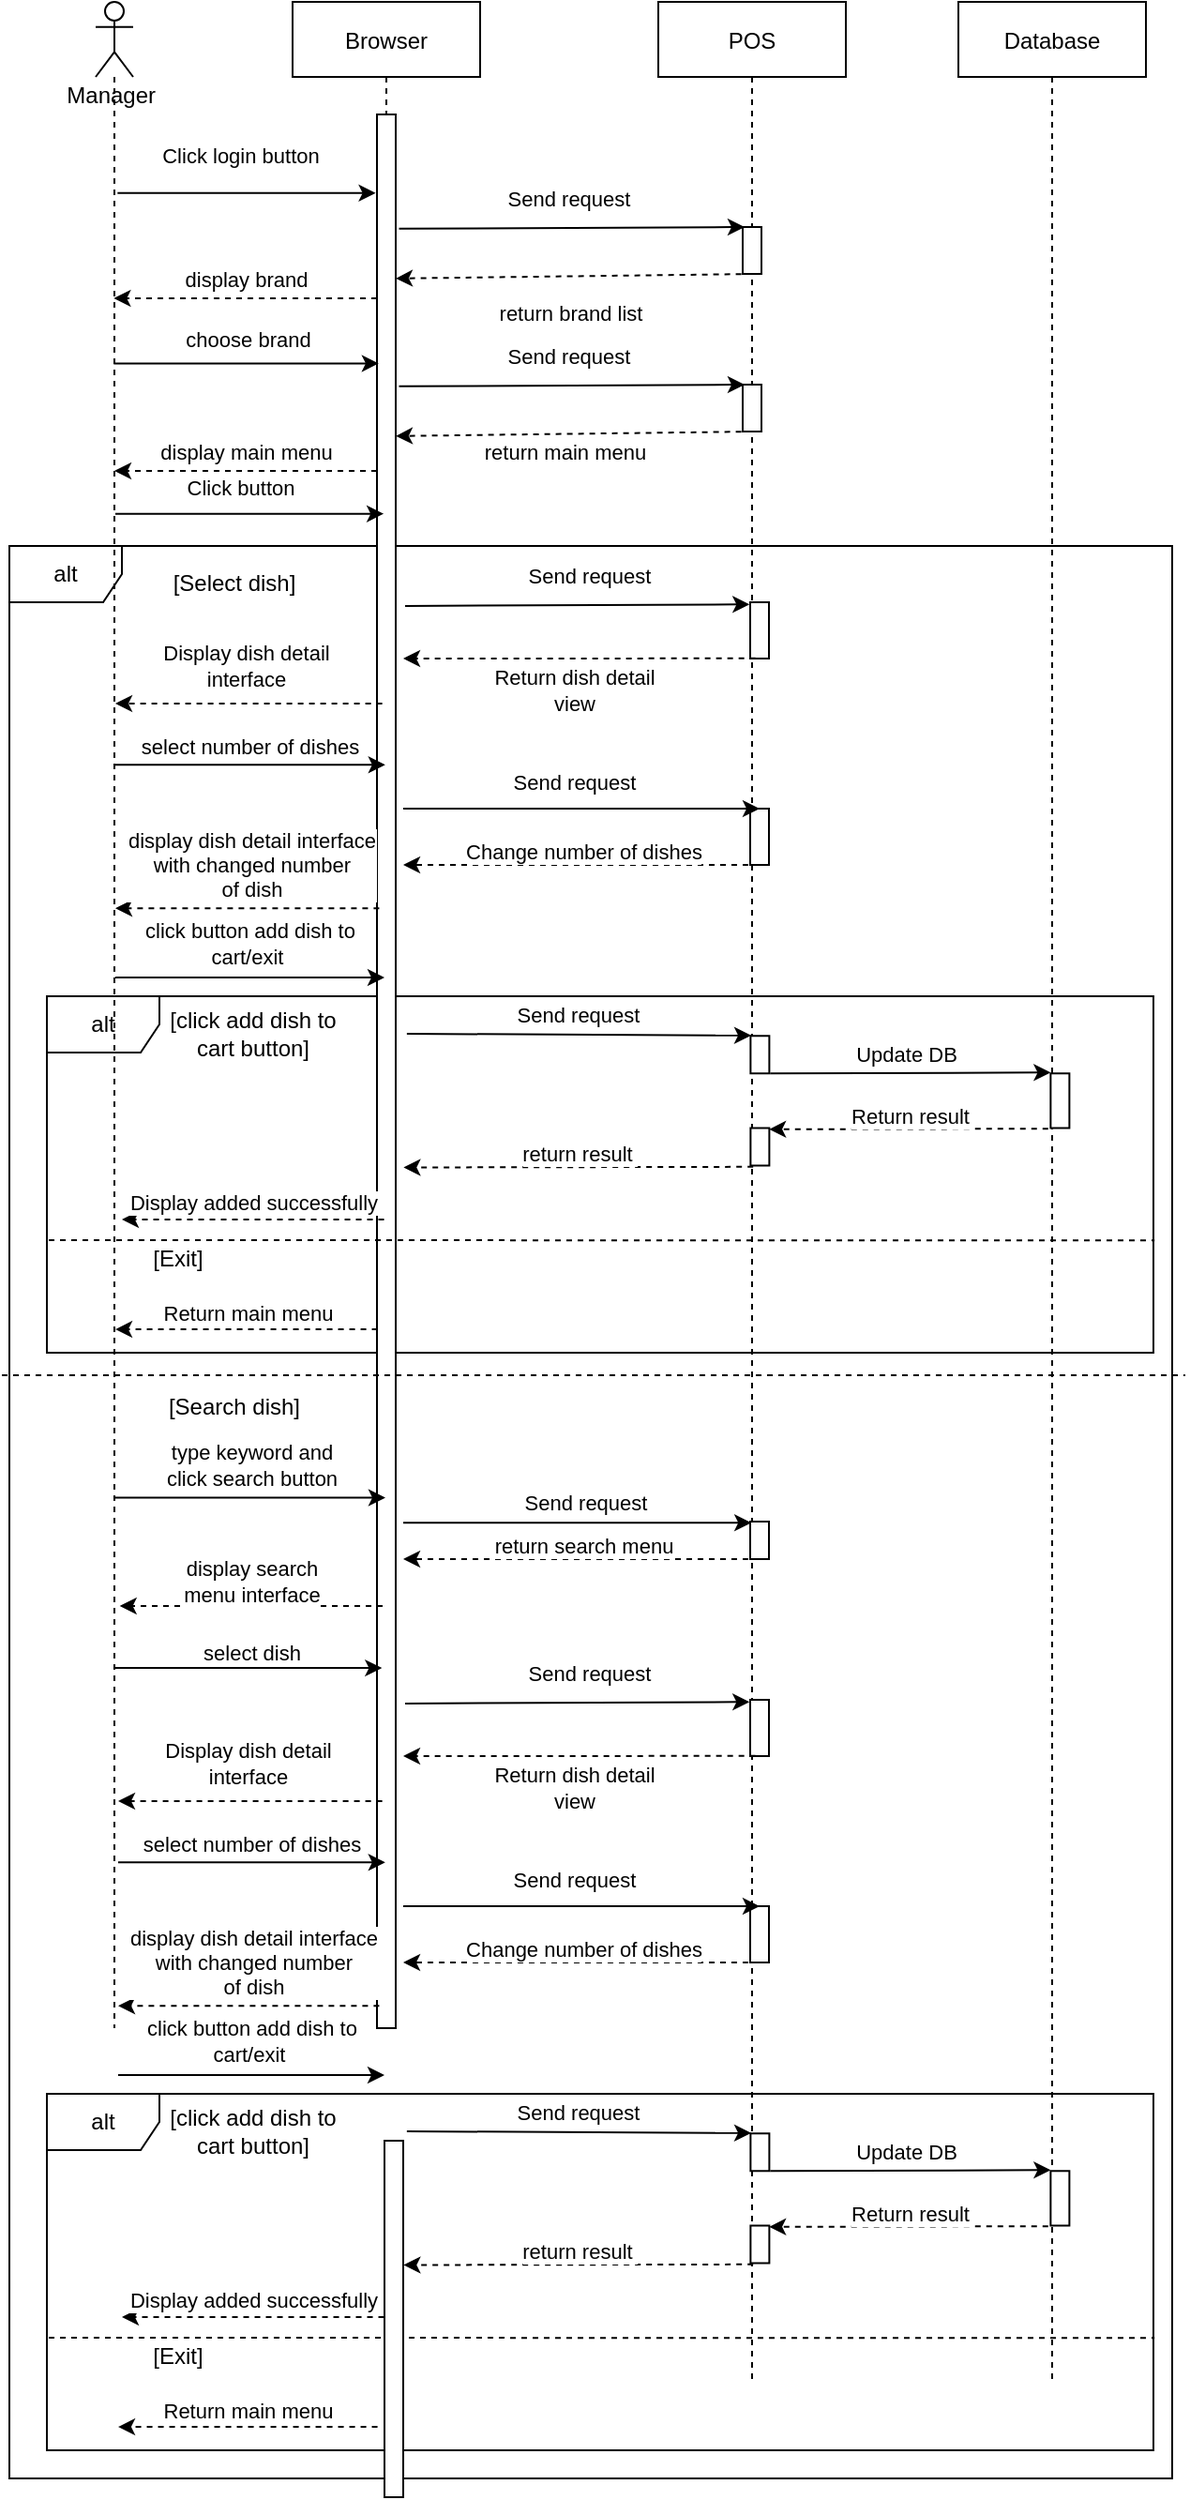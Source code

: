 <mxfile version="15.3.7" type="device"><diagram id="DckB4nuGk5ELqM3ua0jQ" name="Page-1"><mxGraphModel dx="780" dy="348" grid="1" gridSize="10" guides="1" tooltips="1" connect="1" arrows="1" fold="1" page="1" pageScale="1" pageWidth="827" pageHeight="1169" math="0" shadow="0"><root><mxCell id="0"/><mxCell id="1" parent="0"/><mxCell id="jEDP_OkD4eN_FcjyAq89-56" value="alt" style="shape=umlFrame;whiteSpace=wrap;html=1;width=60;height=30;" parent="1" vertex="1"><mxGeometry x="54" y="300" width="620" height="1030" as="geometry"/></mxCell><mxCell id="jEDP_OkD4eN_FcjyAq89-57" value="alt" style="shape=umlFrame;whiteSpace=wrap;html=1;resizeHeight=0;" parent="1" vertex="1"><mxGeometry x="74" y="540" width="590" height="190" as="geometry"/></mxCell><mxCell id="jEDP_OkD4eN_FcjyAq89-58" value="Browser" style="shape=umlLifeline;perimeter=lifelinePerimeter;container=1;collapsible=0;recursiveResize=0;rounded=0;shadow=0;strokeWidth=1;" parent="1" vertex="1"><mxGeometry x="205" y="10" width="100" height="1080" as="geometry"/></mxCell><mxCell id="jEDP_OkD4eN_FcjyAq89-59" value="" style="points=[];perimeter=orthogonalPerimeter;rounded=0;shadow=0;strokeWidth=1;resizeHeight=0;" parent="jEDP_OkD4eN_FcjyAq89-58" vertex="1"><mxGeometry x="45" y="60" width="10" height="1020" as="geometry"/></mxCell><mxCell id="jEDP_OkD4eN_FcjyAq89-60" value="display search &lt;br&gt;menu interface" style="endArrow=classic;html=1;dashed=1;" parent="jEDP_OkD4eN_FcjyAq89-58" edge="1"><mxGeometry x="-0.015" y="-13" width="50" height="50" relative="1" as="geometry"><mxPoint x="48" y="855" as="sourcePoint"/><mxPoint x="-92.167" y="855" as="targetPoint"/><mxPoint x="-1" as="offset"/></mxGeometry></mxCell><mxCell id="jEDP_OkD4eN_FcjyAq89-62" value="Manager&amp;nbsp;" style="shape=umlLifeline;participant=umlActor;perimeter=lifelinePerimeter;whiteSpace=wrap;html=1;container=1;collapsible=0;recursiveResize=0;verticalAlign=top;spacingTop=36;outlineConnect=0;size=40;" parent="1" vertex="1"><mxGeometry x="100" y="10" width="20" height="1080" as="geometry"/></mxCell><mxCell id="jEDP_OkD4eN_FcjyAq89-64" value="choose brand" style="endArrow=classic;html=1;entryX=0.093;entryY=0.135;entryDx=0;entryDy=0;entryPerimeter=0;" parent="1" edge="1"><mxGeometry x="0.015" y="13" width="50" height="50" relative="1" as="geometry"><mxPoint x="109.667" y="202.7" as="sourcePoint"/><mxPoint x="250.93" y="202.7" as="targetPoint"/><mxPoint as="offset"/></mxGeometry></mxCell><mxCell id="jEDP_OkD4eN_FcjyAq89-65" value="POS" style="shape=umlLifeline;perimeter=lifelinePerimeter;container=1;collapsible=0;recursiveResize=0;rounded=0;shadow=0;strokeWidth=1;" parent="1" vertex="1"><mxGeometry x="400" y="10" width="100" height="1270" as="geometry"/></mxCell><mxCell id="jEDP_OkD4eN_FcjyAq89-66" value="" style="points=[];perimeter=orthogonalPerimeter;rounded=0;shadow=0;strokeWidth=1;" parent="jEDP_OkD4eN_FcjyAq89-65" vertex="1"><mxGeometry x="45" y="120" width="10" height="25" as="geometry"/></mxCell><mxCell id="jEDP_OkD4eN_FcjyAq89-67" value="" style="points=[];perimeter=orthogonalPerimeter;rounded=0;shadow=0;strokeWidth=1;" parent="jEDP_OkD4eN_FcjyAq89-65" vertex="1"><mxGeometry x="49" y="320" width="10" height="30" as="geometry"/></mxCell><mxCell id="jEDP_OkD4eN_FcjyAq89-68" value="" style="points=[];perimeter=orthogonalPerimeter;rounded=0;shadow=0;strokeWidth=1;" parent="jEDP_OkD4eN_FcjyAq89-65" vertex="1"><mxGeometry x="49.19" y="551.13" width="10" height="20" as="geometry"/></mxCell><mxCell id="jEDP_OkD4eN_FcjyAq89-69" value="" style="points=[];perimeter=orthogonalPerimeter;rounded=0;shadow=0;strokeWidth=1;" parent="jEDP_OkD4eN_FcjyAq89-65" vertex="1"><mxGeometry x="49.19" y="600.25" width="10" height="20" as="geometry"/></mxCell><mxCell id="jEDP_OkD4eN_FcjyAq89-70" value="" style="points=[];perimeter=orthogonalPerimeter;rounded=0;shadow=0;strokeWidth=1;" parent="jEDP_OkD4eN_FcjyAq89-65" vertex="1"><mxGeometry x="49" y="430" width="10" height="30" as="geometry"/></mxCell><mxCell id="jEDP_OkD4eN_FcjyAq89-71" value="" style="points=[];perimeter=orthogonalPerimeter;rounded=0;shadow=0;strokeWidth=1;" parent="jEDP_OkD4eN_FcjyAq89-65" vertex="1"><mxGeometry x="49" y="810" width="10" height="20" as="geometry"/></mxCell><mxCell id="Xt17N9RlJqFQV2dW6_10-2" value="" style="points=[];perimeter=orthogonalPerimeter;rounded=0;shadow=0;strokeWidth=1;" vertex="1" parent="jEDP_OkD4eN_FcjyAq89-65"><mxGeometry x="45" y="204" width="10" height="25" as="geometry"/></mxCell><mxCell id="Xt17N9RlJqFQV2dW6_10-3" value="Send request" style="endArrow=classic;html=1;entryX=0.1;entryY=0;entryDx=0;entryDy=0;entryPerimeter=0;exitX=1.176;exitY=0.045;exitDx=0;exitDy=0;exitPerimeter=0;" edge="1" parent="jEDP_OkD4eN_FcjyAq89-65" target="Xt17N9RlJqFQV2dW6_10-2"><mxGeometry x="-0.023" y="15" width="50" height="50" relative="1" as="geometry"><mxPoint x="-138.24" y="204.9" as="sourcePoint"/><mxPoint x="128" y="206" as="targetPoint"/><mxPoint as="offset"/></mxGeometry></mxCell><mxCell id="Xt17N9RlJqFQV2dW6_10-4" value="return main menu" style="endArrow=classic;html=1;exitX=-0.07;exitY=1.004;exitDx=0;exitDy=0;exitPerimeter=0;dashed=1;entryX=1;entryY=0.071;entryDx=0;entryDy=0;entryPerimeter=0;" edge="1" parent="jEDP_OkD4eN_FcjyAq89-65" source="Xt17N9RlJqFQV2dW6_10-2"><mxGeometry x="0.025" y="10" width="50" height="50" relative="1" as="geometry"><mxPoint x="150" y="249" as="sourcePoint"/><mxPoint x="-140" y="231.42" as="targetPoint"/><mxPoint as="offset"/></mxGeometry></mxCell><mxCell id="jEDP_OkD4eN_FcjyAq89-73" value="Database" style="shape=umlLifeline;perimeter=lifelinePerimeter;container=1;collapsible=0;recursiveResize=0;rounded=0;shadow=0;strokeWidth=1;" parent="1" vertex="1"><mxGeometry x="560" y="10" width="100" height="1270" as="geometry"/></mxCell><mxCell id="jEDP_OkD4eN_FcjyAq89-74" value="" style="points=[];perimeter=orthogonalPerimeter;rounded=0;shadow=0;strokeWidth=1;" parent="jEDP_OkD4eN_FcjyAq89-73" vertex="1"><mxGeometry x="49.19" y="571.13" width="10" height="29.12" as="geometry"/></mxCell><mxCell id="jEDP_OkD4eN_FcjyAq89-75" value="Send request" style="endArrow=classic;html=1;entryX=0.1;entryY=0;entryDx=0;entryDy=0;entryPerimeter=0;exitX=1.176;exitY=0.045;exitDx=0;exitDy=0;exitPerimeter=0;" parent="1" target="jEDP_OkD4eN_FcjyAq89-66" edge="1"><mxGeometry x="-0.023" y="15" width="50" height="50" relative="1" as="geometry"><mxPoint x="261.76" y="130.9" as="sourcePoint"/><mxPoint x="528" y="132" as="targetPoint"/><mxPoint as="offset"/></mxGeometry></mxCell><mxCell id="jEDP_OkD4eN_FcjyAq89-76" value="return brand list" style="endArrow=classic;html=1;exitX=-0.07;exitY=1.004;exitDx=0;exitDy=0;exitPerimeter=0;dashed=1;entryX=1;entryY=0.071;entryDx=0;entryDy=0;entryPerimeter=0;" parent="1" source="jEDP_OkD4eN_FcjyAq89-66" edge="1"><mxGeometry x="-0.005" y="20" width="50" height="50" relative="1" as="geometry"><mxPoint x="550" y="175" as="sourcePoint"/><mxPoint x="260" y="157.42" as="targetPoint"/><mxPoint as="offset"/></mxGeometry></mxCell><mxCell id="jEDP_OkD4eN_FcjyAq89-77" value="Click&amp;nbsp;button" style="endArrow=classic;html=1;entryX=-0.043;entryY=0.142;entryDx=0;entryDy=0;entryPerimeter=0;" parent="1" edge="1"><mxGeometry x="-0.076" y="14" width="50" height="50" relative="1" as="geometry"><mxPoint x="110.5" y="282.84" as="sourcePoint"/><mxPoint x="253.57" y="282.84" as="targetPoint"/><mxPoint as="offset"/></mxGeometry></mxCell><mxCell id="jEDP_OkD4eN_FcjyAq89-78" value="[Select dish]" style="text;html=1;strokeColor=none;fillColor=none;align=center;verticalAlign=middle;whiteSpace=wrap;rounded=0;" parent="1" vertex="1"><mxGeometry x="129" y="310" width="90" height="20" as="geometry"/></mxCell><mxCell id="jEDP_OkD4eN_FcjyAq89-79" value="Send request" style="endArrow=classic;html=1;entryX=-0.038;entryY=0.038;entryDx=0;entryDy=0;entryPerimeter=0;exitX=1.1;exitY=0.198;exitDx=0;exitDy=0;exitPerimeter=0;" parent="1" target="jEDP_OkD4eN_FcjyAq89-67" edge="1"><mxGeometry x="0.074" y="16" width="50" height="50" relative="1" as="geometry"><mxPoint x="265" y="331.96" as="sourcePoint"/><mxPoint x="594" y="436" as="targetPoint"/><mxPoint as="offset"/></mxGeometry></mxCell><mxCell id="jEDP_OkD4eN_FcjyAq89-80" value="Return dish detail&lt;br&gt;view" style="endArrow=classic;html=1;exitX=0.283;exitY=0.997;exitDx=0;exitDy=0;exitPerimeter=0;dashed=1;" parent="1" source="jEDP_OkD4eN_FcjyAq89-67" edge="1"><mxGeometry x="0.025" y="17" width="50" height="50" relative="1" as="geometry"><mxPoint x="603.63" y="470.0" as="sourcePoint"/><mxPoint x="264" y="360" as="targetPoint"/><mxPoint as="offset"/></mxGeometry></mxCell><mxCell id="jEDP_OkD4eN_FcjyAq89-81" value="Display dish detail&lt;br&gt;interface" style="endArrow=classic;html=1;dashed=1;exitX=-0.12;exitY=0.249;exitDx=0;exitDy=0;exitPerimeter=0;" parent="1" edge="1"><mxGeometry x="0.024" y="-20" width="50" height="50" relative="1" as="geometry"><mxPoint x="252.8" y="383.98" as="sourcePoint"/><mxPoint x="110.5" y="383.98" as="targetPoint"/><mxPoint as="offset"/></mxGeometry></mxCell><mxCell id="jEDP_OkD4eN_FcjyAq89-82" value="select number of dishes" style="endArrow=classic;html=1;entryX=0.04;entryY=0.281;entryDx=0;entryDy=0;entryPerimeter=0;" parent="1" edge="1"><mxGeometry x="-0.009" y="10" width="50" height="50" relative="1" as="geometry"><mxPoint x="110.5" y="416.62" as="sourcePoint"/><mxPoint x="254.4" y="416.62" as="targetPoint"/><mxPoint as="offset"/></mxGeometry></mxCell><mxCell id="jEDP_OkD4eN_FcjyAq89-83" value="Send request" style="endArrow=classic;html=1;entryX=0.033;entryY=-0.011;entryDx=0;entryDy=0;entryPerimeter=0;exitX=1.176;exitY=0.475;exitDx=0;exitDy=0;exitPerimeter=0;" parent="1" target="jEDP_OkD4eN_FcjyAq89-68" edge="1"><mxGeometry x="-0.009" y="10" width="50" height="50" relative="1" as="geometry"><mxPoint x="265.95" y="560" as="sourcePoint"/><mxPoint x="594.19" y="720.13" as="targetPoint"/><mxPoint as="offset"/></mxGeometry></mxCell><mxCell id="jEDP_OkD4eN_FcjyAq89-84" value="Update DB" style="endArrow=classic;html=1;exitX=1.047;exitY=1.002;exitDx=0;exitDy=0;exitPerimeter=0;entryX=0;entryY=-0.017;entryDx=0;entryDy=0;entryPerimeter=0;" parent="1" source="jEDP_OkD4eN_FcjyAq89-68" target="jEDP_OkD4eN_FcjyAq89-74" edge="1"><mxGeometry x="-0.033" y="10" width="50" height="50" relative="1" as="geometry"><mxPoint x="464.19" y="801.13" as="sourcePoint"/><mxPoint x="604.19" y="741.13" as="targetPoint"/><mxPoint as="offset"/></mxGeometry></mxCell><mxCell id="jEDP_OkD4eN_FcjyAq89-85" value="Return result" style="endArrow=classic;html=1;dashed=1;exitX=-0.13;exitY=1.011;exitDx=0;exitDy=0;exitPerimeter=0;entryX=0.989;entryY=0.033;entryDx=0;entryDy=0;entryPerimeter=0;" parent="1" source="jEDP_OkD4eN_FcjyAq89-74" target="jEDP_OkD4eN_FcjyAq89-69" edge="1"><mxGeometry x="-0.008" y="-7" width="50" height="50" relative="1" as="geometry"><mxPoint x="534.19" y="781.13" as="sourcePoint"/><mxPoint x="474.19" y="778.13" as="targetPoint"/><mxPoint as="offset"/></mxGeometry></mxCell><mxCell id="jEDP_OkD4eN_FcjyAq89-86" value="return result&amp;nbsp;" style="endArrow=classic;html=1;dashed=1;exitX=0.14;exitY=1.033;exitDx=0;exitDy=0;exitPerimeter=0;" parent="1" source="jEDP_OkD4eN_FcjyAq89-69" edge="1"><mxGeometry x="-0.008" y="-7" width="50" height="50" relative="1" as="geometry"><mxPoint x="593" y="801.13" as="sourcePoint"/><mxPoint x="264.19" y="631.25" as="targetPoint"/><mxPoint as="offset"/></mxGeometry></mxCell><mxCell id="jEDP_OkD4eN_FcjyAq89-87" value="Display added successfully" style="endArrow=classic;html=1;dashed=1;exitX=-0.043;exitY=0.573;exitDx=0;exitDy=0;exitPerimeter=0;" parent="1" edge="1"><mxGeometry x="-0.004" y="-9" width="50" height="50" relative="1" as="geometry"><mxPoint x="253.76" y="658.98" as="sourcePoint"/><mxPoint x="114.0" y="658.98" as="targetPoint"/><mxPoint as="offset"/></mxGeometry></mxCell><mxCell id="jEDP_OkD4eN_FcjyAq89-88" value="Send request" style="endArrow=classic;html=1;entryX=0.5;entryY=0;entryDx=0;entryDy=0;entryPerimeter=0;" parent="1" target="jEDP_OkD4eN_FcjyAq89-70" edge="1"><mxGeometry x="-0.048" y="14" width="50" height="50" relative="1" as="geometry"><mxPoint x="264" y="440" as="sourcePoint"/><mxPoint x="594" y="460" as="targetPoint"/><mxPoint as="offset"/></mxGeometry></mxCell><mxCell id="jEDP_OkD4eN_FcjyAq89-89" value="Change number of dishes" style="endArrow=classic;html=1;dashed=1;exitX=0.5;exitY=1;exitDx=0;exitDy=0;exitPerimeter=0;" parent="1" source="jEDP_OkD4eN_FcjyAq89-70" edge="1"><mxGeometry x="-0.008" y="-7" width="50" height="50" relative="1" as="geometry"><mxPoint x="595.51" y="490.0" as="sourcePoint"/><mxPoint x="264" y="470" as="targetPoint"/><mxPoint as="offset"/></mxGeometry></mxCell><mxCell id="jEDP_OkD4eN_FcjyAq89-90" value="display dish detail interface&lt;br&gt;with changed number&lt;br&gt;of dish" style="endArrow=classic;html=1;dashed=1;exitX=-0.28;exitY=0.356;exitDx=0;exitDy=0;exitPerimeter=0;" parent="1" edge="1"><mxGeometry x="-0.027" y="-23" width="50" height="50" relative="1" as="geometry"><mxPoint x="251.2" y="493.12" as="sourcePoint"/><mxPoint x="110.5" y="493.12" as="targetPoint"/><mxPoint as="offset"/></mxGeometry></mxCell><mxCell id="jEDP_OkD4eN_FcjyAq89-91" value="click button add dish to &lt;br&gt;cart/exit&amp;nbsp;" style="endArrow=classic;html=1;" parent="1" edge="1"><mxGeometry x="-0.001" y="18" width="50" height="50" relative="1" as="geometry"><mxPoint x="110.5" y="530" as="sourcePoint"/><mxPoint x="254" y="530" as="targetPoint"/><mxPoint as="offset"/></mxGeometry></mxCell><mxCell id="jEDP_OkD4eN_FcjyAq89-92" value="[click add dish to cart button]" style="text;html=1;strokeColor=none;fillColor=none;align=center;verticalAlign=middle;whiteSpace=wrap;rounded=0;" parent="1" vertex="1"><mxGeometry x="134" y="550" width="100" height="20" as="geometry"/></mxCell><mxCell id="jEDP_OkD4eN_FcjyAq89-93" value="" style="endArrow=none;dashed=1;html=1;" parent="1" edge="1"><mxGeometry width="50" height="50" relative="1" as="geometry"><mxPoint x="50" y="742" as="sourcePoint"/><mxPoint x="681" y="742" as="targetPoint"/></mxGeometry></mxCell><mxCell id="jEDP_OkD4eN_FcjyAq89-94" value="[Search dish]" style="text;html=1;strokeColor=none;fillColor=none;align=center;verticalAlign=middle;whiteSpace=wrap;rounded=0;" parent="1" vertex="1"><mxGeometry x="114" y="749" width="120" height="20" as="geometry"/></mxCell><mxCell id="jEDP_OkD4eN_FcjyAq89-95" value="Send request" style="endArrow=classic;html=1;entryX=0.06;entryY=0.033;entryDx=0;entryDy=0;entryPerimeter=0;" parent="1" target="jEDP_OkD4eN_FcjyAq89-71" edge="1"><mxGeometry x="0.038" y="11" width="50" height="50" relative="1" as="geometry"><mxPoint x="264" y="820.66" as="sourcePoint"/><mxPoint x="604" y="764" as="targetPoint"/><mxPoint as="offset"/></mxGeometry></mxCell><mxCell id="jEDP_OkD4eN_FcjyAq89-96" value="return search menu" style="endArrow=classic;html=1;dashed=1;exitX=0.5;exitY=1;exitDx=0;exitDy=0;exitPerimeter=0;" parent="1" edge="1"><mxGeometry x="-0.008" y="-7" width="50" height="50" relative="1" as="geometry"><mxPoint x="454" y="840" as="sourcePoint"/><mxPoint x="264" y="840" as="targetPoint"/><mxPoint as="offset"/></mxGeometry></mxCell><mxCell id="jEDP_OkD4eN_FcjyAq89-100" value="" style="endArrow=none;dashed=1;html=1;entryX=1.001;entryY=0.685;entryDx=0;entryDy=0;entryPerimeter=0;" parent="1" target="jEDP_OkD4eN_FcjyAq89-57" edge="1"><mxGeometry width="50" height="50" relative="1" as="geometry"><mxPoint x="75" y="670" as="sourcePoint"/><mxPoint x="685.24" y="749.07" as="targetPoint"/></mxGeometry></mxCell><mxCell id="jEDP_OkD4eN_FcjyAq89-101" value="[Exit]" style="text;html=1;strokeColor=none;fillColor=none;align=center;verticalAlign=middle;whiteSpace=wrap;rounded=0;" parent="1" vertex="1"><mxGeometry x="114" y="670" width="60" height="20" as="geometry"/></mxCell><mxCell id="jEDP_OkD4eN_FcjyAq89-102" value="Return main menu" style="endArrow=classic;html=1;dashed=1;exitX=-0.372;exitY=0.576;exitDx=0;exitDy=0;exitPerimeter=0;" parent="1" edge="1"><mxGeometry x="-0.004" y="-9" width="50" height="50" relative="1" as="geometry"><mxPoint x="250.28" y="717.52" as="sourcePoint"/><mxPoint x="110.5" y="717.52" as="targetPoint"/><mxPoint as="offset"/><Array as="points"/></mxGeometry></mxCell><mxCell id="jEDP_OkD4eN_FcjyAq89-201" value="type keyword and&lt;br&gt;click search button" style="endArrow=classic;html=1;entryX=0.049;entryY=0.664;entryDx=0;entryDy=0;entryPerimeter=0;" parent="1" edge="1"><mxGeometry x="0.001" y="17" width="50" height="50" relative="1" as="geometry"><mxPoint x="110.5" y="807.28" as="sourcePoint"/><mxPoint x="254.49" y="807.28" as="targetPoint"/><mxPoint as="offset"/></mxGeometry></mxCell><mxCell id="jEDP_OkD4eN_FcjyAq89-202" value="select dish" style="endArrow=classic;html=1;entryX=-0.133;entryY=0.753;entryDx=0;entryDy=0;entryPerimeter=0;" parent="1" edge="1"><mxGeometry x="0.012" y="8" width="50" height="50" relative="1" as="geometry"><mxPoint x="110.5" y="898.06" as="sourcePoint"/><mxPoint x="252.67" y="898.06" as="targetPoint"/><mxPoint as="offset"/></mxGeometry></mxCell><mxCell id="jEDP_OkD4eN_FcjyAq89-247" value="alt" style="shape=umlFrame;whiteSpace=wrap;html=1;resizeHeight=0;" parent="1" vertex="1"><mxGeometry x="74" y="1125" width="590" height="190" as="geometry"/></mxCell><mxCell id="jEDP_OkD4eN_FcjyAq89-248" value="" style="points=[];perimeter=orthogonalPerimeter;rounded=0;shadow=0;strokeWidth=1;" parent="1" vertex="1"><mxGeometry x="449" y="915" width="10" height="30" as="geometry"/></mxCell><mxCell id="jEDP_OkD4eN_FcjyAq89-249" value="" style="points=[];perimeter=orthogonalPerimeter;rounded=0;shadow=0;strokeWidth=1;" parent="1" vertex="1"><mxGeometry x="449.19" y="1146.13" width="10" height="20" as="geometry"/></mxCell><mxCell id="jEDP_OkD4eN_FcjyAq89-250" value="" style="points=[];perimeter=orthogonalPerimeter;rounded=0;shadow=0;strokeWidth=1;" parent="1" vertex="1"><mxGeometry x="449.19" y="1195.25" width="10" height="20" as="geometry"/></mxCell><mxCell id="jEDP_OkD4eN_FcjyAq89-251" value="" style="points=[];perimeter=orthogonalPerimeter;rounded=0;shadow=0;strokeWidth=1;" parent="1" vertex="1"><mxGeometry x="449" y="1025" width="10" height="30" as="geometry"/></mxCell><mxCell id="jEDP_OkD4eN_FcjyAq89-252" value="" style="points=[];perimeter=orthogonalPerimeter;rounded=0;shadow=0;strokeWidth=1;" parent="1" vertex="1"><mxGeometry x="609.19" y="1166.13" width="10" height="29.12" as="geometry"/></mxCell><mxCell id="jEDP_OkD4eN_FcjyAq89-253" value="Send request" style="endArrow=classic;html=1;entryX=-0.038;entryY=0.038;entryDx=0;entryDy=0;entryPerimeter=0;exitX=1.1;exitY=0.198;exitDx=0;exitDy=0;exitPerimeter=0;" parent="1" target="jEDP_OkD4eN_FcjyAq89-248" edge="1"><mxGeometry x="0.074" y="16" width="50" height="50" relative="1" as="geometry"><mxPoint x="265" y="916.96" as="sourcePoint"/><mxPoint x="594" y="1021" as="targetPoint"/><mxPoint as="offset"/></mxGeometry></mxCell><mxCell id="jEDP_OkD4eN_FcjyAq89-254" value="Return dish detail&lt;br&gt;view" style="endArrow=classic;html=1;exitX=0.283;exitY=0.997;exitDx=0;exitDy=0;exitPerimeter=0;dashed=1;" parent="1" source="jEDP_OkD4eN_FcjyAq89-248" edge="1"><mxGeometry x="0.025" y="17" width="50" height="50" relative="1" as="geometry"><mxPoint x="603.63" y="1055" as="sourcePoint"/><mxPoint x="264" y="945" as="targetPoint"/><mxPoint as="offset"/></mxGeometry></mxCell><mxCell id="jEDP_OkD4eN_FcjyAq89-255" value="Display dish detail&lt;br&gt;interface" style="endArrow=classic;html=1;dashed=1;exitX=-0.12;exitY=0.249;exitDx=0;exitDy=0;exitPerimeter=0;" parent="1" edge="1"><mxGeometry x="0.024" y="-20" width="50" height="50" relative="1" as="geometry"><mxPoint x="252.8" y="968.98" as="sourcePoint"/><mxPoint x="112.0" y="968.98" as="targetPoint"/><mxPoint as="offset"/></mxGeometry></mxCell><mxCell id="jEDP_OkD4eN_FcjyAq89-256" value="select number of dishes" style="endArrow=classic;html=1;entryX=0.04;entryY=0.281;entryDx=0;entryDy=0;entryPerimeter=0;" parent="1" edge="1"><mxGeometry x="-0.009" y="10" width="50" height="50" relative="1" as="geometry"><mxPoint x="112.0" y="1001.62" as="sourcePoint"/><mxPoint x="254.4" y="1001.62" as="targetPoint"/><mxPoint as="offset"/></mxGeometry></mxCell><mxCell id="jEDP_OkD4eN_FcjyAq89-257" value="Send request" style="endArrow=classic;html=1;entryX=0.033;entryY=-0.011;entryDx=0;entryDy=0;entryPerimeter=0;exitX=1.176;exitY=0.475;exitDx=0;exitDy=0;exitPerimeter=0;" parent="1" target="jEDP_OkD4eN_FcjyAq89-249" edge="1"><mxGeometry x="-0.009" y="10" width="50" height="50" relative="1" as="geometry"><mxPoint x="265.95" y="1145" as="sourcePoint"/><mxPoint x="594.19" y="1305.13" as="targetPoint"/><mxPoint as="offset"/></mxGeometry></mxCell><mxCell id="jEDP_OkD4eN_FcjyAq89-258" value="Update DB" style="endArrow=classic;html=1;exitX=1.047;exitY=1.002;exitDx=0;exitDy=0;exitPerimeter=0;entryX=0;entryY=-0.017;entryDx=0;entryDy=0;entryPerimeter=0;" parent="1" source="jEDP_OkD4eN_FcjyAq89-249" target="jEDP_OkD4eN_FcjyAq89-252" edge="1"><mxGeometry x="-0.033" y="10" width="50" height="50" relative="1" as="geometry"><mxPoint x="464.19" y="1386.13" as="sourcePoint"/><mxPoint x="604.19" y="1326.13" as="targetPoint"/><mxPoint as="offset"/></mxGeometry></mxCell><mxCell id="jEDP_OkD4eN_FcjyAq89-259" value="Return result" style="endArrow=classic;html=1;dashed=1;exitX=-0.13;exitY=1.011;exitDx=0;exitDy=0;exitPerimeter=0;entryX=0.989;entryY=0.033;entryDx=0;entryDy=0;entryPerimeter=0;" parent="1" source="jEDP_OkD4eN_FcjyAq89-252" target="jEDP_OkD4eN_FcjyAq89-250" edge="1"><mxGeometry x="-0.008" y="-7" width="50" height="50" relative="1" as="geometry"><mxPoint x="534.19" y="1366.13" as="sourcePoint"/><mxPoint x="474.19" y="1363.13" as="targetPoint"/><mxPoint as="offset"/></mxGeometry></mxCell><mxCell id="jEDP_OkD4eN_FcjyAq89-260" value="return result&amp;nbsp;" style="endArrow=classic;html=1;dashed=1;exitX=0.14;exitY=1.033;exitDx=0;exitDy=0;exitPerimeter=0;" parent="1" source="jEDP_OkD4eN_FcjyAq89-250" edge="1"><mxGeometry x="-0.008" y="-7" width="50" height="50" relative="1" as="geometry"><mxPoint x="593" y="1386.13" as="sourcePoint"/><mxPoint x="264.19" y="1216.25" as="targetPoint"/><mxPoint as="offset"/></mxGeometry></mxCell><mxCell id="jEDP_OkD4eN_FcjyAq89-261" value="Display added successfully" style="endArrow=classic;html=1;dashed=1;exitX=-0.043;exitY=0.573;exitDx=0;exitDy=0;exitPerimeter=0;" parent="1" edge="1"><mxGeometry x="-0.004" y="-9" width="50" height="50" relative="1" as="geometry"><mxPoint x="253.76" y="1243.98" as="sourcePoint"/><mxPoint x="114.0" y="1243.98" as="targetPoint"/><mxPoint as="offset"/></mxGeometry></mxCell><mxCell id="jEDP_OkD4eN_FcjyAq89-262" value="Send request" style="endArrow=classic;html=1;entryX=0.5;entryY=0;entryDx=0;entryDy=0;entryPerimeter=0;" parent="1" target="jEDP_OkD4eN_FcjyAq89-251" edge="1"><mxGeometry x="-0.048" y="14" width="50" height="50" relative="1" as="geometry"><mxPoint x="264" y="1025" as="sourcePoint"/><mxPoint x="594" y="1045" as="targetPoint"/><mxPoint as="offset"/></mxGeometry></mxCell><mxCell id="jEDP_OkD4eN_FcjyAq89-263" value="Change number of dishes" style="endArrow=classic;html=1;dashed=1;exitX=0.5;exitY=1;exitDx=0;exitDy=0;exitPerimeter=0;" parent="1" source="jEDP_OkD4eN_FcjyAq89-251" edge="1"><mxGeometry x="-0.008" y="-7" width="50" height="50" relative="1" as="geometry"><mxPoint x="595.51" y="1075.0" as="sourcePoint"/><mxPoint x="264" y="1055" as="targetPoint"/><mxPoint as="offset"/></mxGeometry></mxCell><mxCell id="jEDP_OkD4eN_FcjyAq89-264" value="display dish detail interface&lt;br&gt;with changed number&lt;br&gt;of dish" style="endArrow=classic;html=1;dashed=1;exitX=-0.28;exitY=0.356;exitDx=0;exitDy=0;exitPerimeter=0;" parent="1" edge="1"><mxGeometry x="-0.027" y="-23" width="50" height="50" relative="1" as="geometry"><mxPoint x="251.2" y="1078.12" as="sourcePoint"/><mxPoint x="112.0" y="1078.12" as="targetPoint"/><mxPoint as="offset"/></mxGeometry></mxCell><mxCell id="jEDP_OkD4eN_FcjyAq89-265" value="click button add dish to &lt;br&gt;cart/exit&amp;nbsp;" style="endArrow=classic;html=1;" parent="1" edge="1"><mxGeometry x="-0.001" y="18" width="50" height="50" relative="1" as="geometry"><mxPoint x="112.0" y="1115" as="sourcePoint"/><mxPoint x="254" y="1115" as="targetPoint"/><mxPoint as="offset"/></mxGeometry></mxCell><mxCell id="jEDP_OkD4eN_FcjyAq89-266" value="[click add dish to cart button]" style="text;html=1;strokeColor=none;fillColor=none;align=center;verticalAlign=middle;whiteSpace=wrap;rounded=0;" parent="1" vertex="1"><mxGeometry x="134" y="1135" width="100" height="20" as="geometry"/></mxCell><mxCell id="jEDP_OkD4eN_FcjyAq89-267" value="" style="endArrow=none;dashed=1;html=1;entryX=1.001;entryY=0.685;entryDx=0;entryDy=0;entryPerimeter=0;" parent="1" target="jEDP_OkD4eN_FcjyAq89-247" edge="1"><mxGeometry width="50" height="50" relative="1" as="geometry"><mxPoint x="75" y="1255" as="sourcePoint"/><mxPoint x="685.24" y="1334.07" as="targetPoint"/></mxGeometry></mxCell><mxCell id="jEDP_OkD4eN_FcjyAq89-268" value="[Exit]" style="text;html=1;strokeColor=none;fillColor=none;align=center;verticalAlign=middle;whiteSpace=wrap;rounded=0;" parent="1" vertex="1"><mxGeometry x="114" y="1255" width="60" height="20" as="geometry"/></mxCell><mxCell id="jEDP_OkD4eN_FcjyAq89-269" value="Return main menu" style="endArrow=classic;html=1;dashed=1;exitX=-0.372;exitY=0.576;exitDx=0;exitDy=0;exitPerimeter=0;" parent="1" edge="1"><mxGeometry x="-0.004" y="-9" width="50" height="50" relative="1" as="geometry"><mxPoint x="250.28" y="1302.52" as="sourcePoint"/><mxPoint x="112.0" y="1302.52" as="targetPoint"/><mxPoint as="offset"/><Array as="points"/></mxGeometry></mxCell><mxCell id="jEDP_OkD4eN_FcjyAq89-270" value="" style="rounded=0;whiteSpace=wrap;html=1;hachureGap=4;pointerEvents=0;" parent="1" vertex="1"><mxGeometry x="254" y="1150" width="10" height="190" as="geometry"/></mxCell><mxCell id="jEDP_OkD4eN_FcjyAq89-63" value="display brand" style="endArrow=classic;html=1;dashed=1;" parent="1" edge="1"><mxGeometry x="-0.002" y="-10" width="50" height="50" relative="1" as="geometry"><mxPoint x="250" y="168" as="sourcePoint"/><mxPoint x="109.667" y="168" as="targetPoint"/><mxPoint as="offset"/><Array as="points"><mxPoint x="220" y="168"/></Array></mxGeometry></mxCell><mxCell id="Xt17N9RlJqFQV2dW6_10-1" value="Click login button" style="endArrow=classic;html=1;entryX=-0.271;entryY=0.045;entryDx=0;entryDy=0;entryPerimeter=0;" edge="1" parent="1"><mxGeometry x="-0.046" y="20" width="50" height="50" relative="1" as="geometry"><mxPoint x="111.667" y="111.9" as="sourcePoint"/><mxPoint x="249.29" y="111.9" as="targetPoint"/><mxPoint as="offset"/></mxGeometry></mxCell><mxCell id="Xt17N9RlJqFQV2dW6_10-5" value="display main menu" style="endArrow=classic;html=1;dashed=1;" edge="1" parent="1" target="jEDP_OkD4eN_FcjyAq89-62"><mxGeometry x="-0.002" y="-10" width="50" height="50" relative="1" as="geometry"><mxPoint x="250" y="260" as="sourcePoint"/><mxPoint x="113.667" y="260" as="targetPoint"/><mxPoint as="offset"/><Array as="points"><mxPoint x="224" y="260"/></Array></mxGeometry></mxCell></root></mxGraphModel></diagram></mxfile>